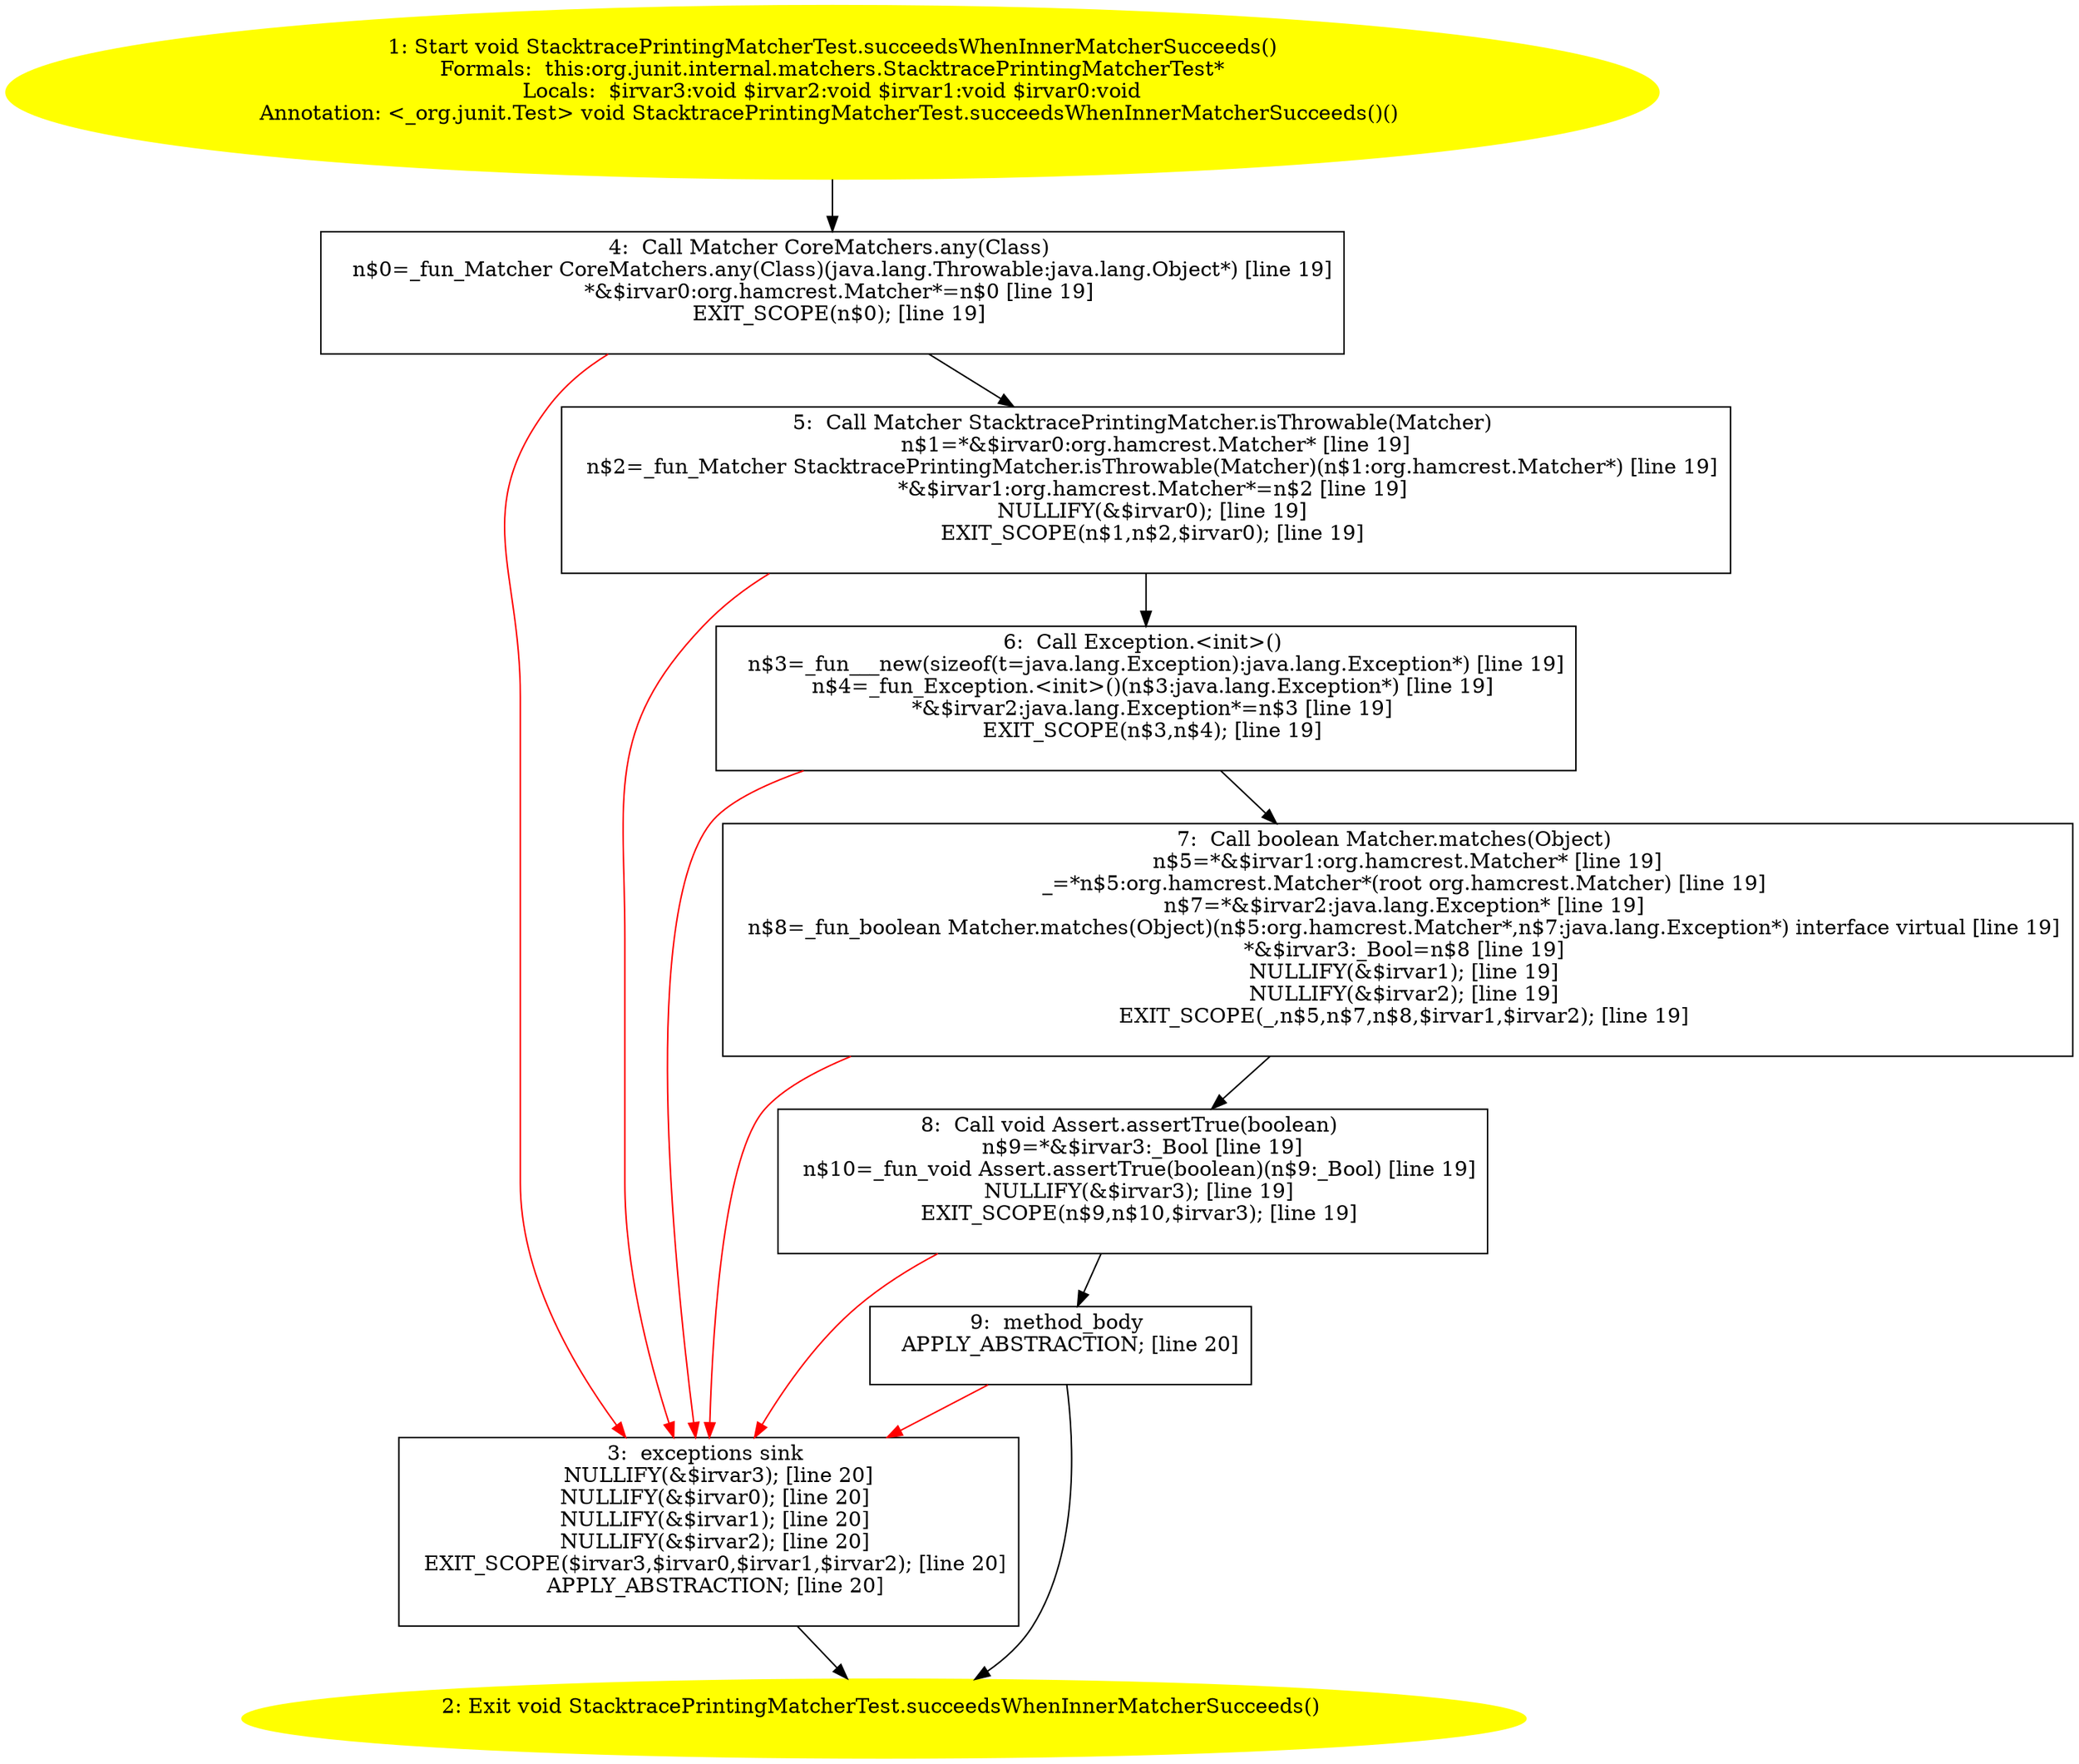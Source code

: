 /* @generated */
digraph cfg {
"org.junit.internal.matchers.StacktracePrintingMatcherTest.succeedsWhenInnerMatcherSucceeds():void.763bad81103b75f5dacc5e91a1efd088_1" [label="1: Start void StacktracePrintingMatcherTest.succeedsWhenInnerMatcherSucceeds()\nFormals:  this:org.junit.internal.matchers.StacktracePrintingMatcherTest*\nLocals:  $irvar3:void $irvar2:void $irvar1:void $irvar0:void\nAnnotation: <_org.junit.Test> void StacktracePrintingMatcherTest.succeedsWhenInnerMatcherSucceeds()() \n  " color=yellow style=filled]
	

	 "org.junit.internal.matchers.StacktracePrintingMatcherTest.succeedsWhenInnerMatcherSucceeds():void.763bad81103b75f5dacc5e91a1efd088_1" -> "org.junit.internal.matchers.StacktracePrintingMatcherTest.succeedsWhenInnerMatcherSucceeds():void.763bad81103b75f5dacc5e91a1efd088_4" ;
"org.junit.internal.matchers.StacktracePrintingMatcherTest.succeedsWhenInnerMatcherSucceeds():void.763bad81103b75f5dacc5e91a1efd088_2" [label="2: Exit void StacktracePrintingMatcherTest.succeedsWhenInnerMatcherSucceeds() \n  " color=yellow style=filled]
	

"org.junit.internal.matchers.StacktracePrintingMatcherTest.succeedsWhenInnerMatcherSucceeds():void.763bad81103b75f5dacc5e91a1efd088_3" [label="3:  exceptions sink \n   NULLIFY(&$irvar3); [line 20]\n  NULLIFY(&$irvar0); [line 20]\n  NULLIFY(&$irvar1); [line 20]\n  NULLIFY(&$irvar2); [line 20]\n  EXIT_SCOPE($irvar3,$irvar0,$irvar1,$irvar2); [line 20]\n  APPLY_ABSTRACTION; [line 20]\n " shape="box"]
	

	 "org.junit.internal.matchers.StacktracePrintingMatcherTest.succeedsWhenInnerMatcherSucceeds():void.763bad81103b75f5dacc5e91a1efd088_3" -> "org.junit.internal.matchers.StacktracePrintingMatcherTest.succeedsWhenInnerMatcherSucceeds():void.763bad81103b75f5dacc5e91a1efd088_2" ;
"org.junit.internal.matchers.StacktracePrintingMatcherTest.succeedsWhenInnerMatcherSucceeds():void.763bad81103b75f5dacc5e91a1efd088_4" [label="4:  Call Matcher CoreMatchers.any(Class) \n   n$0=_fun_Matcher CoreMatchers.any(Class)(java.lang.Throwable:java.lang.Object*) [line 19]\n  *&$irvar0:org.hamcrest.Matcher*=n$0 [line 19]\n  EXIT_SCOPE(n$0); [line 19]\n " shape="box"]
	

	 "org.junit.internal.matchers.StacktracePrintingMatcherTest.succeedsWhenInnerMatcherSucceeds():void.763bad81103b75f5dacc5e91a1efd088_4" -> "org.junit.internal.matchers.StacktracePrintingMatcherTest.succeedsWhenInnerMatcherSucceeds():void.763bad81103b75f5dacc5e91a1efd088_5" ;
	 "org.junit.internal.matchers.StacktracePrintingMatcherTest.succeedsWhenInnerMatcherSucceeds():void.763bad81103b75f5dacc5e91a1efd088_4" -> "org.junit.internal.matchers.StacktracePrintingMatcherTest.succeedsWhenInnerMatcherSucceeds():void.763bad81103b75f5dacc5e91a1efd088_3" [color="red" ];
"org.junit.internal.matchers.StacktracePrintingMatcherTest.succeedsWhenInnerMatcherSucceeds():void.763bad81103b75f5dacc5e91a1efd088_5" [label="5:  Call Matcher StacktracePrintingMatcher.isThrowable(Matcher) \n   n$1=*&$irvar0:org.hamcrest.Matcher* [line 19]\n  n$2=_fun_Matcher StacktracePrintingMatcher.isThrowable(Matcher)(n$1:org.hamcrest.Matcher*) [line 19]\n  *&$irvar1:org.hamcrest.Matcher*=n$2 [line 19]\n  NULLIFY(&$irvar0); [line 19]\n  EXIT_SCOPE(n$1,n$2,$irvar0); [line 19]\n " shape="box"]
	

	 "org.junit.internal.matchers.StacktracePrintingMatcherTest.succeedsWhenInnerMatcherSucceeds():void.763bad81103b75f5dacc5e91a1efd088_5" -> "org.junit.internal.matchers.StacktracePrintingMatcherTest.succeedsWhenInnerMatcherSucceeds():void.763bad81103b75f5dacc5e91a1efd088_6" ;
	 "org.junit.internal.matchers.StacktracePrintingMatcherTest.succeedsWhenInnerMatcherSucceeds():void.763bad81103b75f5dacc5e91a1efd088_5" -> "org.junit.internal.matchers.StacktracePrintingMatcherTest.succeedsWhenInnerMatcherSucceeds():void.763bad81103b75f5dacc5e91a1efd088_3" [color="red" ];
"org.junit.internal.matchers.StacktracePrintingMatcherTest.succeedsWhenInnerMatcherSucceeds():void.763bad81103b75f5dacc5e91a1efd088_6" [label="6:  Call Exception.<init>() \n   n$3=_fun___new(sizeof(t=java.lang.Exception):java.lang.Exception*) [line 19]\n  n$4=_fun_Exception.<init>()(n$3:java.lang.Exception*) [line 19]\n  *&$irvar2:java.lang.Exception*=n$3 [line 19]\n  EXIT_SCOPE(n$3,n$4); [line 19]\n " shape="box"]
	

	 "org.junit.internal.matchers.StacktracePrintingMatcherTest.succeedsWhenInnerMatcherSucceeds():void.763bad81103b75f5dacc5e91a1efd088_6" -> "org.junit.internal.matchers.StacktracePrintingMatcherTest.succeedsWhenInnerMatcherSucceeds():void.763bad81103b75f5dacc5e91a1efd088_7" ;
	 "org.junit.internal.matchers.StacktracePrintingMatcherTest.succeedsWhenInnerMatcherSucceeds():void.763bad81103b75f5dacc5e91a1efd088_6" -> "org.junit.internal.matchers.StacktracePrintingMatcherTest.succeedsWhenInnerMatcherSucceeds():void.763bad81103b75f5dacc5e91a1efd088_3" [color="red" ];
"org.junit.internal.matchers.StacktracePrintingMatcherTest.succeedsWhenInnerMatcherSucceeds():void.763bad81103b75f5dacc5e91a1efd088_7" [label="7:  Call boolean Matcher.matches(Object) \n   n$5=*&$irvar1:org.hamcrest.Matcher* [line 19]\n  _=*n$5:org.hamcrest.Matcher*(root org.hamcrest.Matcher) [line 19]\n  n$7=*&$irvar2:java.lang.Exception* [line 19]\n  n$8=_fun_boolean Matcher.matches(Object)(n$5:org.hamcrest.Matcher*,n$7:java.lang.Exception*) interface virtual [line 19]\n  *&$irvar3:_Bool=n$8 [line 19]\n  NULLIFY(&$irvar1); [line 19]\n  NULLIFY(&$irvar2); [line 19]\n  EXIT_SCOPE(_,n$5,n$7,n$8,$irvar1,$irvar2); [line 19]\n " shape="box"]
	

	 "org.junit.internal.matchers.StacktracePrintingMatcherTest.succeedsWhenInnerMatcherSucceeds():void.763bad81103b75f5dacc5e91a1efd088_7" -> "org.junit.internal.matchers.StacktracePrintingMatcherTest.succeedsWhenInnerMatcherSucceeds():void.763bad81103b75f5dacc5e91a1efd088_8" ;
	 "org.junit.internal.matchers.StacktracePrintingMatcherTest.succeedsWhenInnerMatcherSucceeds():void.763bad81103b75f5dacc5e91a1efd088_7" -> "org.junit.internal.matchers.StacktracePrintingMatcherTest.succeedsWhenInnerMatcherSucceeds():void.763bad81103b75f5dacc5e91a1efd088_3" [color="red" ];
"org.junit.internal.matchers.StacktracePrintingMatcherTest.succeedsWhenInnerMatcherSucceeds():void.763bad81103b75f5dacc5e91a1efd088_8" [label="8:  Call void Assert.assertTrue(boolean) \n   n$9=*&$irvar3:_Bool [line 19]\n  n$10=_fun_void Assert.assertTrue(boolean)(n$9:_Bool) [line 19]\n  NULLIFY(&$irvar3); [line 19]\n  EXIT_SCOPE(n$9,n$10,$irvar3); [line 19]\n " shape="box"]
	

	 "org.junit.internal.matchers.StacktracePrintingMatcherTest.succeedsWhenInnerMatcherSucceeds():void.763bad81103b75f5dacc5e91a1efd088_8" -> "org.junit.internal.matchers.StacktracePrintingMatcherTest.succeedsWhenInnerMatcherSucceeds():void.763bad81103b75f5dacc5e91a1efd088_9" ;
	 "org.junit.internal.matchers.StacktracePrintingMatcherTest.succeedsWhenInnerMatcherSucceeds():void.763bad81103b75f5dacc5e91a1efd088_8" -> "org.junit.internal.matchers.StacktracePrintingMatcherTest.succeedsWhenInnerMatcherSucceeds():void.763bad81103b75f5dacc5e91a1efd088_3" [color="red" ];
"org.junit.internal.matchers.StacktracePrintingMatcherTest.succeedsWhenInnerMatcherSucceeds():void.763bad81103b75f5dacc5e91a1efd088_9" [label="9:  method_body \n   APPLY_ABSTRACTION; [line 20]\n " shape="box"]
	

	 "org.junit.internal.matchers.StacktracePrintingMatcherTest.succeedsWhenInnerMatcherSucceeds():void.763bad81103b75f5dacc5e91a1efd088_9" -> "org.junit.internal.matchers.StacktracePrintingMatcherTest.succeedsWhenInnerMatcherSucceeds():void.763bad81103b75f5dacc5e91a1efd088_2" ;
	 "org.junit.internal.matchers.StacktracePrintingMatcherTest.succeedsWhenInnerMatcherSucceeds():void.763bad81103b75f5dacc5e91a1efd088_9" -> "org.junit.internal.matchers.StacktracePrintingMatcherTest.succeedsWhenInnerMatcherSucceeds():void.763bad81103b75f5dacc5e91a1efd088_3" [color="red" ];
}
